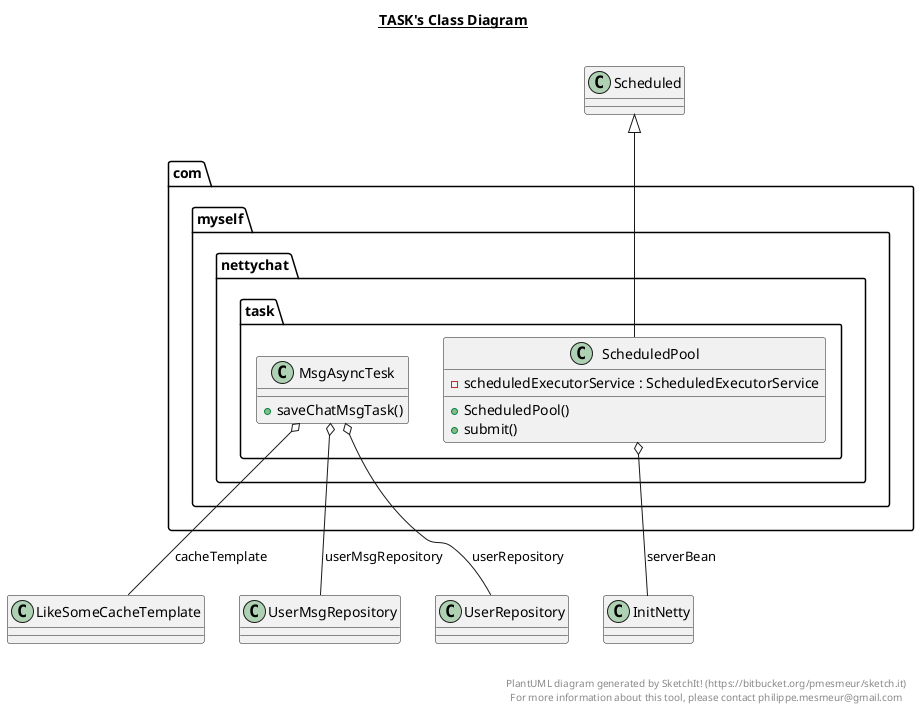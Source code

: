 @startuml

title __TASK's Class Diagram__\n

  package com.myself.nettychat {
    package com.myself.nettychat.task {
      class MsgAsyncTesk {
          + saveChatMsgTask()
      }
    }
  }
  

  package com.myself.nettychat {
    package com.myself.nettychat.task {
      class ScheduledPool {
          - scheduledExecutorService : ScheduledExecutorService
          + ScheduledPool()
          + submit()
      }
    }
  }
  

  MsgAsyncTesk o-- LikeSomeCacheTemplate : cacheTemplate
  MsgAsyncTesk o-- UserMsgRepository : userMsgRepository
  MsgAsyncTesk o-- UserRepository : userRepository
  ScheduledPool -up-|> Scheduled
  ScheduledPool o-- InitNetty : serverBean


right footer


PlantUML diagram generated by SketchIt! (https://bitbucket.org/pmesmeur/sketch.it)
For more information about this tool, please contact philippe.mesmeur@gmail.com
endfooter

@enduml
